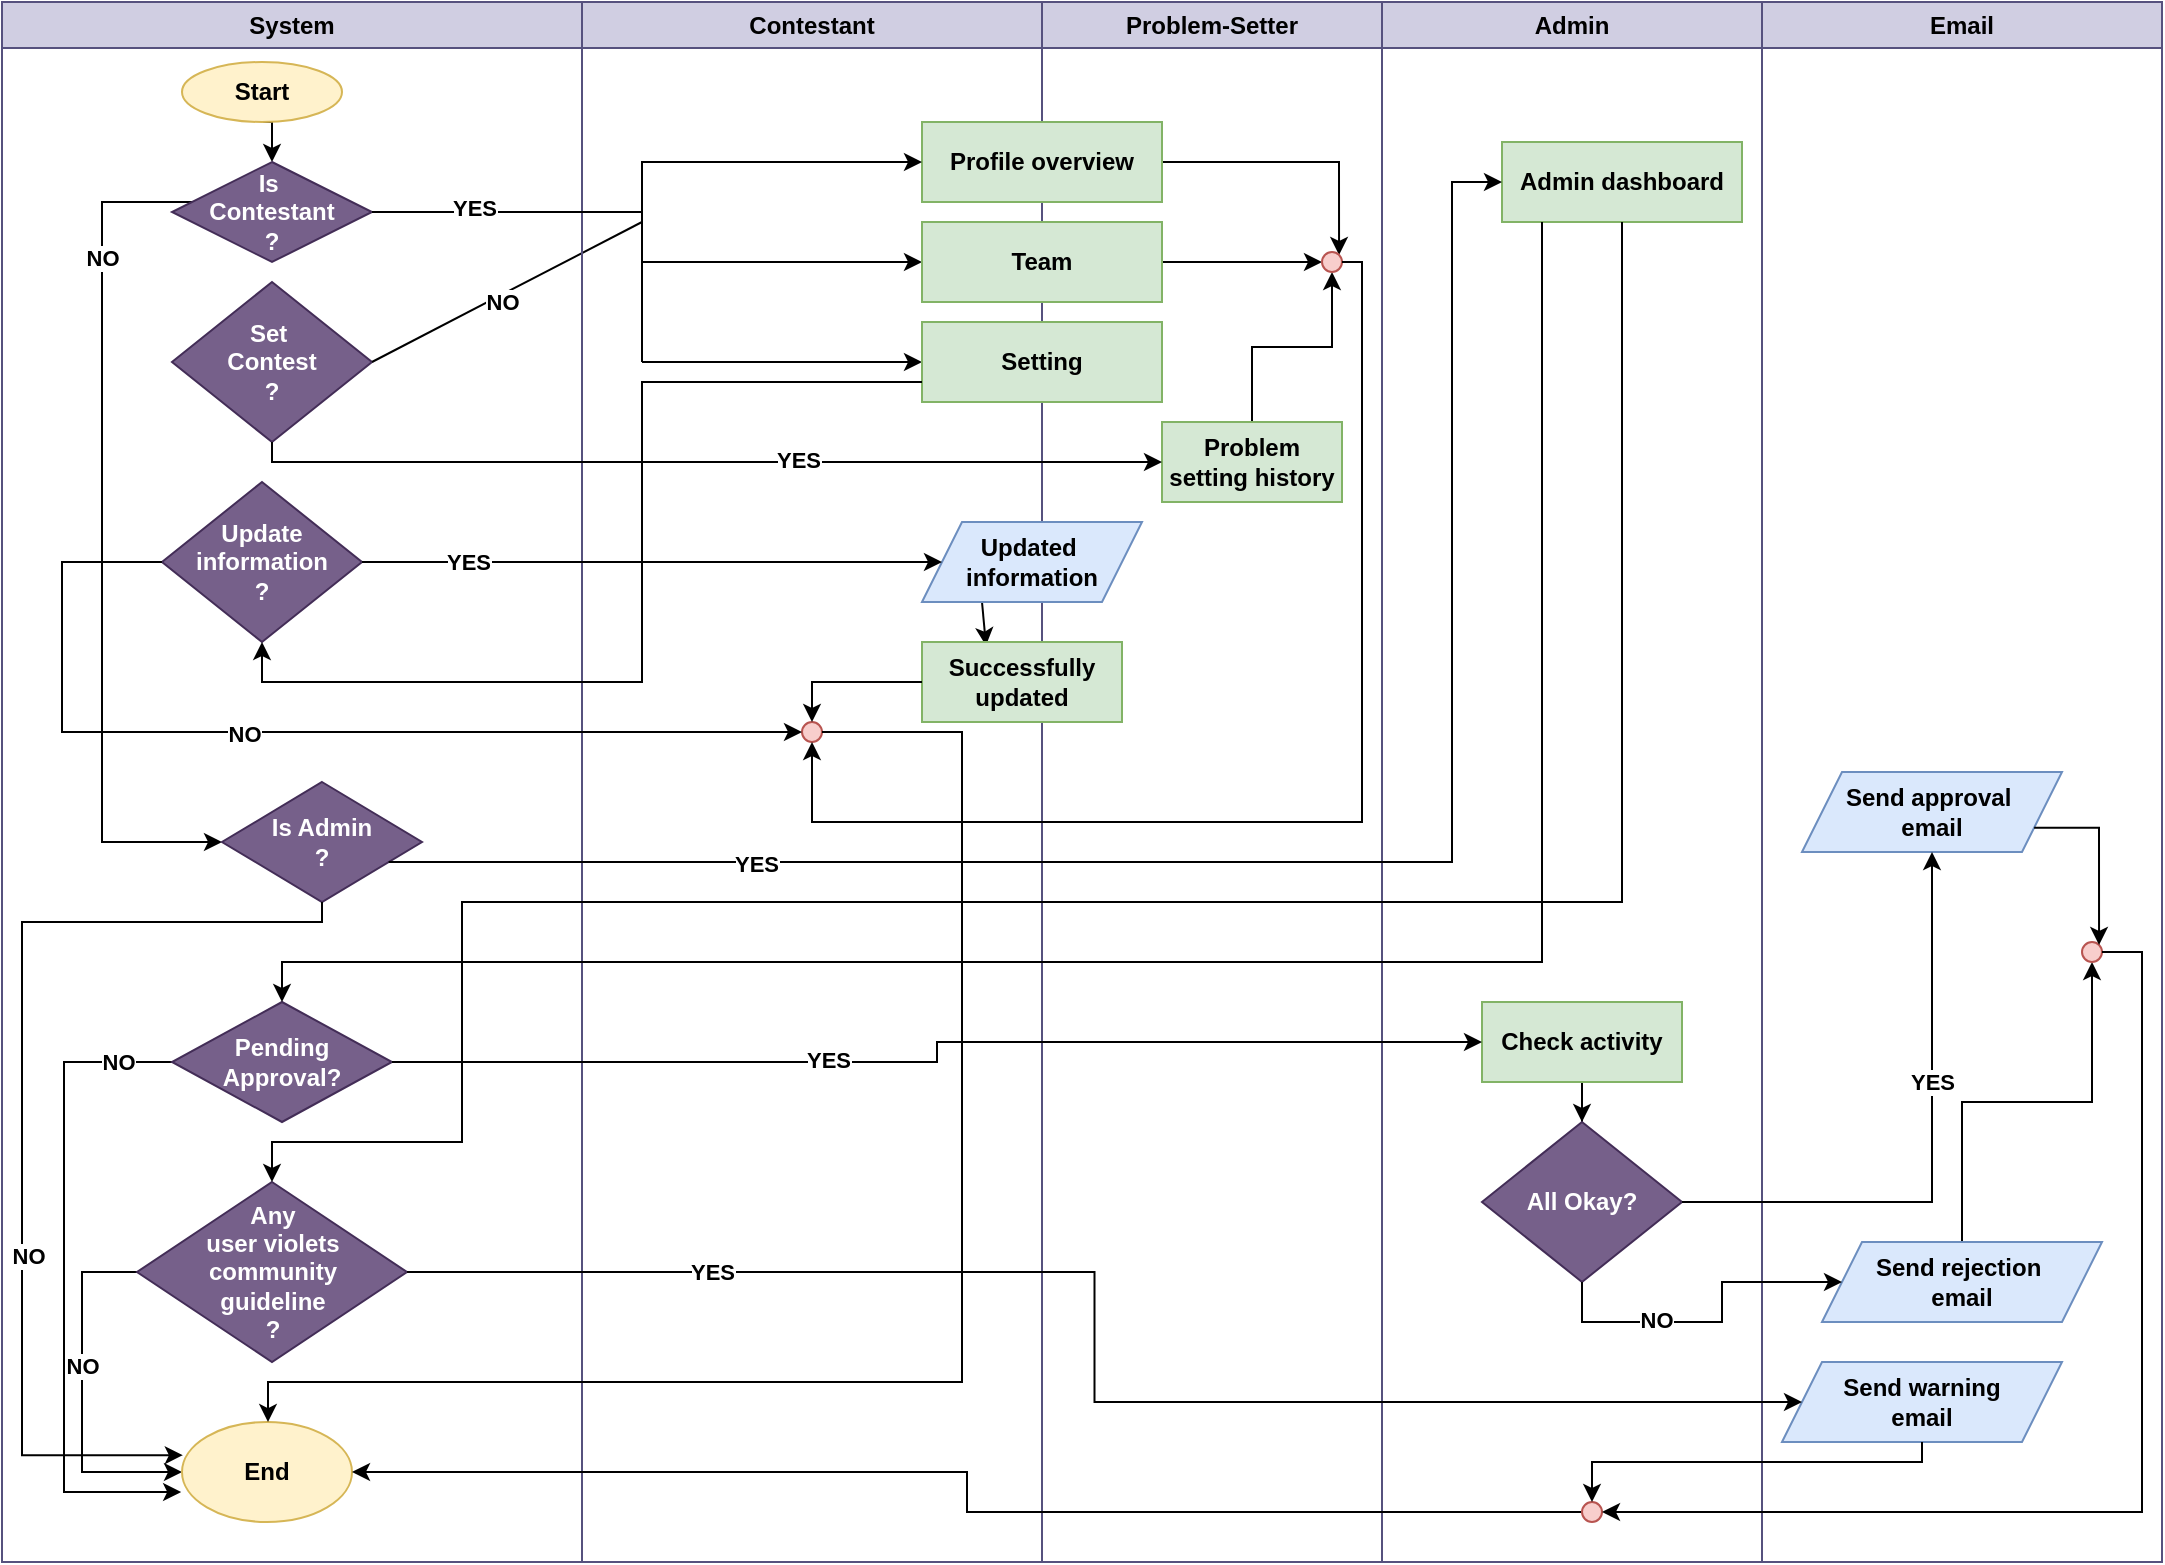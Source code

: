 <mxfile version="24.1.0" type="device">
  <diagram id="Mgen06pPq9RJdsrTZpsd" name="Page-1">
    <mxGraphModel dx="1050" dy="565" grid="0" gridSize="10" guides="1" tooltips="1" connect="1" arrows="1" fold="1" page="0" pageScale="1" pageWidth="1100" pageHeight="850" math="0" shadow="0">
      <root>
        <mxCell id="0" />
        <mxCell id="1" parent="0" />
        <mxCell id="T6DNwft9aMQeRnURHnW7-5" value="System" style="swimlane;whiteSpace=wrap;html=1;fillColor=#d0cee2;strokeColor=#56517e;" vertex="1" parent="1">
          <mxGeometry x="10" y="40" width="290" height="780" as="geometry" />
        </mxCell>
        <mxCell id="T6DNwft9aMQeRnURHnW7-91" style="edgeStyle=orthogonalEdgeStyle;rounded=0;orthogonalLoop=1;jettySize=auto;html=1;exitX=0.5;exitY=1;exitDx=0;exitDy=0;entryX=0.5;entryY=0;entryDx=0;entryDy=0;" edge="1" parent="T6DNwft9aMQeRnURHnW7-5" source="T6DNwft9aMQeRnURHnW7-11" target="T6DNwft9aMQeRnURHnW7-12">
          <mxGeometry relative="1" as="geometry" />
        </mxCell>
        <mxCell id="T6DNwft9aMQeRnURHnW7-11" value="&lt;b&gt;Start&lt;/b&gt;" style="ellipse;whiteSpace=wrap;html=1;fillColor=#fff2cc;strokeColor=#d6b656;" vertex="1" parent="T6DNwft9aMQeRnURHnW7-5">
          <mxGeometry x="90" y="30" width="80" height="30" as="geometry" />
        </mxCell>
        <mxCell id="T6DNwft9aMQeRnURHnW7-52" style="edgeStyle=orthogonalEdgeStyle;rounded=0;orthogonalLoop=1;jettySize=auto;html=1;" edge="1" parent="T6DNwft9aMQeRnURHnW7-5" source="T6DNwft9aMQeRnURHnW7-12" target="T6DNwft9aMQeRnURHnW7-51">
          <mxGeometry relative="1" as="geometry">
            <mxPoint x="20" y="440" as="targetPoint" />
            <Array as="points">
              <mxPoint x="50" y="100" />
              <mxPoint x="50" y="420" />
            </Array>
          </mxGeometry>
        </mxCell>
        <mxCell id="T6DNwft9aMQeRnURHnW7-53" value="&lt;b&gt;NO&lt;/b&gt;" style="edgeLabel;html=1;align=center;verticalAlign=middle;resizable=0;points=[];" vertex="1" connectable="0" parent="T6DNwft9aMQeRnURHnW7-52">
          <mxGeometry x="-0.656" relative="1" as="geometry">
            <mxPoint as="offset" />
          </mxGeometry>
        </mxCell>
        <mxCell id="T6DNwft9aMQeRnURHnW7-12" value="&lt;b&gt;Is&amp;nbsp;&lt;/b&gt;&lt;div&gt;&lt;b&gt;Contestant&lt;/b&gt;&lt;/div&gt;&lt;div&gt;&lt;b&gt;?&lt;/b&gt;&lt;/div&gt;" style="rhombus;whiteSpace=wrap;html=1;fillColor=#76608a;strokeColor=#432D57;fontColor=#ffffff;" vertex="1" parent="T6DNwft9aMQeRnURHnW7-5">
          <mxGeometry x="85" y="80" width="100" height="50" as="geometry" />
        </mxCell>
        <mxCell id="T6DNwft9aMQeRnURHnW7-23" value="&lt;div&gt;&lt;b style=&quot;background-color: initial;&quot;&gt;Set&amp;nbsp;&lt;/b&gt;&lt;/div&gt;&lt;div&gt;&lt;b style=&quot;background-color: initial;&quot;&gt;Contest&lt;/b&gt;&lt;br&gt;&lt;/div&gt;&lt;div&gt;&lt;b&gt;?&lt;/b&gt;&lt;/div&gt;" style="rhombus;whiteSpace=wrap;html=1;fillColor=#76608a;strokeColor=#432D57;fontColor=#ffffff;" vertex="1" parent="T6DNwft9aMQeRnURHnW7-5">
          <mxGeometry x="85" y="140" width="100" height="80" as="geometry" />
        </mxCell>
        <mxCell id="T6DNwft9aMQeRnURHnW7-27" value="" style="endArrow=none;html=1;rounded=0;exitX=1;exitY=0.5;exitDx=0;exitDy=0;" edge="1" parent="T6DNwft9aMQeRnURHnW7-5" source="T6DNwft9aMQeRnURHnW7-23">
          <mxGeometry width="50" height="50" relative="1" as="geometry">
            <mxPoint x="190" y="180" as="sourcePoint" />
            <mxPoint x="320" y="110" as="targetPoint" />
          </mxGeometry>
        </mxCell>
        <mxCell id="T6DNwft9aMQeRnURHnW7-28" value="&lt;b&gt;NO&lt;/b&gt;" style="edgeLabel;html=1;align=center;verticalAlign=middle;resizable=0;points=[];" vertex="1" connectable="0" parent="T6DNwft9aMQeRnURHnW7-27">
          <mxGeometry x="-0.064" y="-3" relative="1" as="geometry">
            <mxPoint as="offset" />
          </mxGeometry>
        </mxCell>
        <mxCell id="T6DNwft9aMQeRnURHnW7-29" value="&lt;div&gt;&lt;b&gt;Update information&lt;/b&gt;&lt;/div&gt;&lt;div&gt;&lt;b&gt;?&lt;/b&gt;&lt;/div&gt;" style="rhombus;whiteSpace=wrap;html=1;fillColor=#76608a;strokeColor=#432D57;fontColor=#ffffff;" vertex="1" parent="T6DNwft9aMQeRnURHnW7-5">
          <mxGeometry x="80" y="240" width="100" height="80" as="geometry" />
        </mxCell>
        <mxCell id="T6DNwft9aMQeRnURHnW7-51" value="&lt;div&gt;&lt;b style=&quot;background-color: initial;&quot;&gt;Is Admin&lt;/b&gt;&lt;br&gt;&lt;/div&gt;&lt;div&gt;&lt;b&gt;?&lt;/b&gt;&lt;/div&gt;" style="rhombus;whiteSpace=wrap;html=1;fillColor=#76608a;strokeColor=#432D57;fontColor=#ffffff;" vertex="1" parent="T6DNwft9aMQeRnURHnW7-5">
          <mxGeometry x="110" y="390" width="100" height="60" as="geometry" />
        </mxCell>
        <mxCell id="T6DNwft9aMQeRnURHnW7-104" style="edgeStyle=orthogonalEdgeStyle;rounded=0;orthogonalLoop=1;jettySize=auto;html=1;entryX=-0.005;entryY=0.7;entryDx=0;entryDy=0;entryPerimeter=0;" edge="1" parent="T6DNwft9aMQeRnURHnW7-5" source="T6DNwft9aMQeRnURHnW7-57" target="T6DNwft9aMQeRnURHnW7-77">
          <mxGeometry relative="1" as="geometry">
            <mxPoint x="30" y="760" as="targetPoint" />
            <Array as="points">
              <mxPoint x="31" y="530" />
              <mxPoint x="31" y="745" />
            </Array>
          </mxGeometry>
        </mxCell>
        <mxCell id="T6DNwft9aMQeRnURHnW7-105" value="&lt;b&gt;NO&lt;/b&gt;" style="edgeLabel;html=1;align=center;verticalAlign=middle;resizable=0;points=[];" vertex="1" connectable="0" parent="T6DNwft9aMQeRnURHnW7-104">
          <mxGeometry x="-0.835" y="5" relative="1" as="geometry">
            <mxPoint y="-5" as="offset" />
          </mxGeometry>
        </mxCell>
        <mxCell id="T6DNwft9aMQeRnURHnW7-57" value="&lt;div&gt;&lt;b&gt;Pending Approval?&lt;/b&gt;&lt;/div&gt;" style="rhombus;whiteSpace=wrap;html=1;fillColor=#76608a;strokeColor=#432D57;fontColor=#ffffff;" vertex="1" parent="T6DNwft9aMQeRnURHnW7-5">
          <mxGeometry x="85" y="500" width="110" height="60" as="geometry" />
        </mxCell>
        <mxCell id="T6DNwft9aMQeRnURHnW7-101" style="edgeStyle=orthogonalEdgeStyle;rounded=0;orthogonalLoop=1;jettySize=auto;html=1;entryX=0;entryY=0.5;entryDx=0;entryDy=0;" edge="1" parent="T6DNwft9aMQeRnURHnW7-5" source="T6DNwft9aMQeRnURHnW7-72" target="T6DNwft9aMQeRnURHnW7-77">
          <mxGeometry relative="1" as="geometry">
            <mxPoint x="40" y="760" as="targetPoint" />
            <Array as="points">
              <mxPoint x="40" y="635" />
              <mxPoint x="40" y="735" />
            </Array>
          </mxGeometry>
        </mxCell>
        <mxCell id="T6DNwft9aMQeRnURHnW7-102" value="&lt;b&gt;NO&lt;/b&gt;" style="edgeLabel;html=1;align=center;verticalAlign=middle;resizable=0;points=[];" vertex="1" connectable="0" parent="T6DNwft9aMQeRnURHnW7-101">
          <mxGeometry x="-0.165" relative="1" as="geometry">
            <mxPoint as="offset" />
          </mxGeometry>
        </mxCell>
        <mxCell id="T6DNwft9aMQeRnURHnW7-72" value="&lt;div&gt;&lt;b style=&quot;background-color: initial;&quot;&gt;Any&lt;/b&gt;&lt;/div&gt;&lt;div&gt;&lt;b style=&quot;background-color: initial;&quot;&gt;user violets&lt;/b&gt;&lt;br&gt;&lt;/div&gt;&lt;div&gt;&lt;b&gt;community&lt;/b&gt;&lt;/div&gt;&lt;div&gt;&lt;b&gt;guideline&lt;/b&gt;&lt;/div&gt;&lt;div&gt;&lt;b&gt;?&lt;/b&gt;&lt;/div&gt;" style="rhombus;whiteSpace=wrap;html=1;fillColor=#76608a;strokeColor=#432D57;fontColor=#ffffff;" vertex="1" parent="T6DNwft9aMQeRnURHnW7-5">
          <mxGeometry x="67.5" y="590" width="135" height="90" as="geometry" />
        </mxCell>
        <mxCell id="T6DNwft9aMQeRnURHnW7-77" value="&lt;b&gt;End&lt;/b&gt;" style="ellipse;whiteSpace=wrap;html=1;fillColor=#fff2cc;strokeColor=#d6b656;" vertex="1" parent="T6DNwft9aMQeRnURHnW7-5">
          <mxGeometry x="90" y="710" width="85" height="50" as="geometry" />
        </mxCell>
        <mxCell id="T6DNwft9aMQeRnURHnW7-92" style="edgeStyle=orthogonalEdgeStyle;rounded=0;orthogonalLoop=1;jettySize=auto;html=1;entryX=0.005;entryY=0.332;entryDx=0;entryDy=0;entryPerimeter=0;" edge="1" parent="T6DNwft9aMQeRnURHnW7-5" source="T6DNwft9aMQeRnURHnW7-51" target="T6DNwft9aMQeRnURHnW7-77">
          <mxGeometry relative="1" as="geometry">
            <Array as="points">
              <mxPoint x="10" y="460" />
              <mxPoint x="10" y="727" />
            </Array>
          </mxGeometry>
        </mxCell>
        <mxCell id="T6DNwft9aMQeRnURHnW7-93" value="&lt;b&gt;NO&lt;/b&gt;" style="edgeLabel;html=1;align=center;verticalAlign=middle;resizable=0;points=[];" vertex="1" connectable="0" parent="T6DNwft9aMQeRnURHnW7-92">
          <mxGeometry x="0.29" y="3" relative="1" as="geometry">
            <mxPoint as="offset" />
          </mxGeometry>
        </mxCell>
        <mxCell id="T6DNwft9aMQeRnURHnW7-6" value="Contestant" style="swimlane;whiteSpace=wrap;html=1;fillColor=#d0cee2;strokeColor=#56517e;" vertex="1" parent="1">
          <mxGeometry x="300" y="40" width="230" height="780" as="geometry" />
        </mxCell>
        <mxCell id="T6DNwft9aMQeRnURHnW7-19" value="" style="endArrow=none;html=1;rounded=0;" edge="1" parent="T6DNwft9aMQeRnURHnW7-6">
          <mxGeometry width="50" height="50" relative="1" as="geometry">
            <mxPoint x="30" y="180" as="sourcePoint" />
            <mxPoint x="30" y="100" as="targetPoint" />
          </mxGeometry>
        </mxCell>
        <mxCell id="T6DNwft9aMQeRnURHnW7-20" value="" style="endArrow=classic;html=1;rounded=0;entryX=0;entryY=0.75;entryDx=0;entryDy=0;" edge="1" parent="T6DNwft9aMQeRnURHnW7-6">
          <mxGeometry width="50" height="50" relative="1" as="geometry">
            <mxPoint x="30" y="130" as="sourcePoint" />
            <mxPoint x="170" y="130" as="targetPoint" />
          </mxGeometry>
        </mxCell>
        <mxCell id="T6DNwft9aMQeRnURHnW7-21" value="" style="endArrow=classic;html=1;rounded=0;entryX=0;entryY=0.5;entryDx=0;entryDy=0;" edge="1" parent="T6DNwft9aMQeRnURHnW7-6" target="T6DNwft9aMQeRnURHnW7-15">
          <mxGeometry width="50" height="50" relative="1" as="geometry">
            <mxPoint x="30" y="180" as="sourcePoint" />
            <mxPoint x="80" y="130" as="targetPoint" />
          </mxGeometry>
        </mxCell>
        <mxCell id="T6DNwft9aMQeRnURHnW7-34" value="" style="ellipse;whiteSpace=wrap;html=1;aspect=fixed;fillColor=#f8cecc;strokeColor=#b85450;" vertex="1" parent="T6DNwft9aMQeRnURHnW7-6">
          <mxGeometry x="110" y="360" width="10" height="10" as="geometry" />
        </mxCell>
        <mxCell id="T6DNwft9aMQeRnURHnW7-47" value="" style="endArrow=classic;html=1;rounded=0;entryX=0.32;entryY=0.045;entryDx=0;entryDy=0;entryPerimeter=0;" edge="1" parent="T6DNwft9aMQeRnURHnW7-6" target="T6DNwft9aMQeRnURHnW7-46">
          <mxGeometry width="50" height="50" relative="1" as="geometry">
            <mxPoint x="200" y="300" as="sourcePoint" />
            <mxPoint x="250" y="250" as="targetPoint" />
          </mxGeometry>
        </mxCell>
        <mxCell id="T6DNwft9aMQeRnURHnW7-7" value="Problem-Setter" style="swimlane;whiteSpace=wrap;html=1;fillColor=#d0cee2;strokeColor=#56517e;" vertex="1" parent="1">
          <mxGeometry x="530" y="40" width="170" height="780" as="geometry" />
        </mxCell>
        <mxCell id="T6DNwft9aMQeRnURHnW7-45" style="edgeStyle=orthogonalEdgeStyle;rounded=0;orthogonalLoop=1;jettySize=auto;html=1;entryX=0;entryY=0.5;entryDx=0;entryDy=0;" edge="1" parent="T6DNwft9aMQeRnURHnW7-7" source="T6DNwft9aMQeRnURHnW7-14" target="T6DNwft9aMQeRnURHnW7-39">
          <mxGeometry relative="1" as="geometry" />
        </mxCell>
        <mxCell id="T6DNwft9aMQeRnURHnW7-14" value="&lt;b&gt;Team&lt;/b&gt;" style="rounded=0;whiteSpace=wrap;html=1;fillColor=#d5e8d4;strokeColor=#82b366;" vertex="1" parent="T6DNwft9aMQeRnURHnW7-7">
          <mxGeometry x="-60" y="110" width="120" height="40" as="geometry" />
        </mxCell>
        <mxCell id="T6DNwft9aMQeRnURHnW7-44" style="edgeStyle=orthogonalEdgeStyle;rounded=0;orthogonalLoop=1;jettySize=auto;html=1;entryX=1;entryY=0;entryDx=0;entryDy=0;" edge="1" parent="T6DNwft9aMQeRnURHnW7-7" source="T6DNwft9aMQeRnURHnW7-13" target="T6DNwft9aMQeRnURHnW7-39">
          <mxGeometry relative="1" as="geometry" />
        </mxCell>
        <mxCell id="T6DNwft9aMQeRnURHnW7-13" value="&lt;b&gt;Profile overview&lt;/b&gt;" style="rounded=0;whiteSpace=wrap;html=1;fillColor=#d5e8d4;strokeColor=#82b366;" vertex="1" parent="T6DNwft9aMQeRnURHnW7-7">
          <mxGeometry x="-60" y="60" width="120" height="40" as="geometry" />
        </mxCell>
        <mxCell id="T6DNwft9aMQeRnURHnW7-15" value="&lt;b&gt;Setting&lt;/b&gt;" style="rounded=0;whiteSpace=wrap;html=1;fillColor=#d5e8d4;strokeColor=#82b366;" vertex="1" parent="T6DNwft9aMQeRnURHnW7-7">
          <mxGeometry x="-60" y="160" width="120" height="40" as="geometry" />
        </mxCell>
        <mxCell id="T6DNwft9aMQeRnURHnW7-94" style="edgeStyle=orthogonalEdgeStyle;rounded=0;orthogonalLoop=1;jettySize=auto;html=1;entryX=0.5;entryY=1;entryDx=0;entryDy=0;" edge="1" parent="T6DNwft9aMQeRnURHnW7-7" source="T6DNwft9aMQeRnURHnW7-24" target="T6DNwft9aMQeRnURHnW7-39">
          <mxGeometry relative="1" as="geometry" />
        </mxCell>
        <mxCell id="T6DNwft9aMQeRnURHnW7-24" value="&lt;b&gt;Problem setting history&lt;/b&gt;" style="rounded=0;whiteSpace=wrap;html=1;fillColor=#d5e8d4;strokeColor=#82b366;" vertex="1" parent="T6DNwft9aMQeRnURHnW7-7">
          <mxGeometry x="60" y="210" width="90" height="40" as="geometry" />
        </mxCell>
        <mxCell id="T6DNwft9aMQeRnURHnW7-30" value="&lt;b&gt;Updated&amp;nbsp;&lt;/b&gt;&lt;div&gt;&lt;b&gt;information&lt;/b&gt;&lt;/div&gt;" style="shape=parallelogram;perimeter=parallelogramPerimeter;whiteSpace=wrap;html=1;fixedSize=1;fillColor=#dae8fc;strokeColor=#6c8ebf;" vertex="1" parent="T6DNwft9aMQeRnURHnW7-7">
          <mxGeometry x="-60" y="260" width="110" height="40" as="geometry" />
        </mxCell>
        <mxCell id="T6DNwft9aMQeRnURHnW7-39" value="" style="ellipse;whiteSpace=wrap;html=1;aspect=fixed;fillColor=#f8cecc;strokeColor=#b85450;" vertex="1" parent="T6DNwft9aMQeRnURHnW7-7">
          <mxGeometry x="140" y="125" width="10" height="10" as="geometry" />
        </mxCell>
        <mxCell id="T6DNwft9aMQeRnURHnW7-46" value="&lt;b&gt;Successfully&lt;/b&gt;&lt;div&gt;&lt;b&gt;updated&lt;/b&gt;&lt;/div&gt;" style="rounded=0;whiteSpace=wrap;html=1;fillColor=#d5e8d4;strokeColor=#82b366;" vertex="1" parent="T6DNwft9aMQeRnURHnW7-7">
          <mxGeometry x="-60" y="320" width="100" height="40" as="geometry" />
        </mxCell>
        <mxCell id="T6DNwft9aMQeRnURHnW7-9" value="Admin" style="swimlane;whiteSpace=wrap;html=1;fillColor=#d0cee2;strokeColor=#56517e;" vertex="1" parent="1">
          <mxGeometry x="700" y="40" width="190" height="780" as="geometry" />
        </mxCell>
        <mxCell id="T6DNwft9aMQeRnURHnW7-54" value="&lt;b&gt;Admin dashboard&lt;/b&gt;" style="rounded=0;whiteSpace=wrap;html=1;fillColor=#d5e8d4;strokeColor=#82b366;" vertex="1" parent="T6DNwft9aMQeRnURHnW7-9">
          <mxGeometry x="60" y="70" width="120" height="40" as="geometry" />
        </mxCell>
        <mxCell id="T6DNwft9aMQeRnURHnW7-60" style="edgeStyle=orthogonalEdgeStyle;rounded=0;orthogonalLoop=1;jettySize=auto;html=1;entryX=0.5;entryY=0;entryDx=0;entryDy=0;" edge="1" parent="T6DNwft9aMQeRnURHnW7-9" source="T6DNwft9aMQeRnURHnW7-58" target="T6DNwft9aMQeRnURHnW7-59">
          <mxGeometry relative="1" as="geometry" />
        </mxCell>
        <mxCell id="T6DNwft9aMQeRnURHnW7-58" value="&lt;b&gt;Check activity&lt;/b&gt;" style="rounded=0;whiteSpace=wrap;html=1;fillColor=#d5e8d4;strokeColor=#82b366;" vertex="1" parent="T6DNwft9aMQeRnURHnW7-9">
          <mxGeometry x="50" y="500" width="100" height="40" as="geometry" />
        </mxCell>
        <mxCell id="T6DNwft9aMQeRnURHnW7-59" value="&lt;b&gt;All Okay?&lt;/b&gt;" style="rhombus;whiteSpace=wrap;html=1;fillColor=#76608a;strokeColor=#432D57;fontColor=#ffffff;" vertex="1" parent="T6DNwft9aMQeRnURHnW7-9">
          <mxGeometry x="50" y="560" width="100" height="80" as="geometry" />
        </mxCell>
        <mxCell id="T6DNwft9aMQeRnURHnW7-10" value="Email" style="swimlane;whiteSpace=wrap;html=1;fillColor=#d0cee2;strokeColor=#56517e;" vertex="1" parent="1">
          <mxGeometry x="890" y="40" width="200" height="780" as="geometry" />
        </mxCell>
        <mxCell id="T6DNwft9aMQeRnURHnW7-63" value="&lt;b&gt;Send approval&amp;nbsp;&lt;/b&gt;&lt;div&gt;&lt;b&gt;email&lt;/b&gt;&lt;/div&gt;" style="shape=parallelogram;perimeter=parallelogramPerimeter;whiteSpace=wrap;html=1;fixedSize=1;fillColor=#dae8fc;strokeColor=#6c8ebf;" vertex="1" parent="T6DNwft9aMQeRnURHnW7-10">
          <mxGeometry x="20" y="385" width="130" height="40" as="geometry" />
        </mxCell>
        <mxCell id="T6DNwft9aMQeRnURHnW7-82" style="edgeStyle=orthogonalEdgeStyle;rounded=0;orthogonalLoop=1;jettySize=auto;html=1;entryX=0.5;entryY=1;entryDx=0;entryDy=0;" edge="1" parent="T6DNwft9aMQeRnURHnW7-10" source="T6DNwft9aMQeRnURHnW7-66" target="T6DNwft9aMQeRnURHnW7-78">
          <mxGeometry relative="1" as="geometry" />
        </mxCell>
        <mxCell id="T6DNwft9aMQeRnURHnW7-66" value="&lt;b&gt;Send rejection&amp;nbsp;&lt;/b&gt;&lt;div&gt;&lt;b&gt;email&lt;/b&gt;&lt;/div&gt;" style="shape=parallelogram;perimeter=parallelogramPerimeter;whiteSpace=wrap;html=1;fixedSize=1;fillColor=#dae8fc;strokeColor=#6c8ebf;" vertex="1" parent="T6DNwft9aMQeRnURHnW7-10">
          <mxGeometry x="30" y="620" width="140" height="40" as="geometry" />
        </mxCell>
        <mxCell id="T6DNwft9aMQeRnURHnW7-73" value="&lt;b&gt;Send warning&lt;/b&gt;&lt;div&gt;&lt;b&gt;email&lt;/b&gt;&lt;/div&gt;" style="shape=parallelogram;perimeter=parallelogramPerimeter;whiteSpace=wrap;html=1;fixedSize=1;fillColor=#dae8fc;strokeColor=#6c8ebf;" vertex="1" parent="T6DNwft9aMQeRnURHnW7-10">
          <mxGeometry x="10" y="680" width="140" height="40" as="geometry" />
        </mxCell>
        <mxCell id="T6DNwft9aMQeRnURHnW7-78" value="" style="ellipse;whiteSpace=wrap;html=1;aspect=fixed;fillColor=#f8cecc;strokeColor=#b85450;" vertex="1" parent="T6DNwft9aMQeRnURHnW7-10">
          <mxGeometry x="160" y="470" width="10" height="10" as="geometry" />
        </mxCell>
        <mxCell id="T6DNwft9aMQeRnURHnW7-80" style="edgeStyle=orthogonalEdgeStyle;rounded=0;orthogonalLoop=1;jettySize=auto;html=1;exitX=1;exitY=0.75;exitDx=0;exitDy=0;entryX=1;entryY=0;entryDx=0;entryDy=0;" edge="1" parent="T6DNwft9aMQeRnURHnW7-10" source="T6DNwft9aMQeRnURHnW7-63" target="T6DNwft9aMQeRnURHnW7-78">
          <mxGeometry relative="1" as="geometry">
            <Array as="points">
              <mxPoint x="169" y="413" />
            </Array>
          </mxGeometry>
        </mxCell>
        <mxCell id="T6DNwft9aMQeRnURHnW7-18" style="edgeStyle=orthogonalEdgeStyle;rounded=0;orthogonalLoop=1;jettySize=auto;html=1;exitX=1;exitY=0.5;exitDx=0;exitDy=0;entryX=0;entryY=0.5;entryDx=0;entryDy=0;" edge="1" parent="1" source="T6DNwft9aMQeRnURHnW7-12" target="T6DNwft9aMQeRnURHnW7-13">
          <mxGeometry relative="1" as="geometry">
            <Array as="points">
              <mxPoint x="330" y="145" />
              <mxPoint x="330" y="120" />
            </Array>
          </mxGeometry>
        </mxCell>
        <mxCell id="T6DNwft9aMQeRnURHnW7-22" value="&lt;b&gt;YES&lt;/b&gt;" style="edgeLabel;html=1;align=center;verticalAlign=middle;resizable=0;points=[];" vertex="1" connectable="0" parent="T6DNwft9aMQeRnURHnW7-18">
          <mxGeometry x="-0.664" y="2" relative="1" as="geometry">
            <mxPoint as="offset" />
          </mxGeometry>
        </mxCell>
        <mxCell id="T6DNwft9aMQeRnURHnW7-25" style="edgeStyle=orthogonalEdgeStyle;rounded=0;orthogonalLoop=1;jettySize=auto;html=1;entryX=0;entryY=0.5;entryDx=0;entryDy=0;" edge="1" parent="1" source="T6DNwft9aMQeRnURHnW7-23" target="T6DNwft9aMQeRnURHnW7-24">
          <mxGeometry relative="1" as="geometry">
            <Array as="points">
              <mxPoint x="145" y="270" />
            </Array>
          </mxGeometry>
        </mxCell>
        <mxCell id="T6DNwft9aMQeRnURHnW7-26" value="&lt;b&gt;YES&lt;/b&gt;" style="edgeLabel;html=1;align=center;verticalAlign=middle;resizable=0;points=[];" vertex="1" connectable="0" parent="T6DNwft9aMQeRnURHnW7-25">
          <mxGeometry x="0.198" y="1" relative="1" as="geometry">
            <mxPoint as="offset" />
          </mxGeometry>
        </mxCell>
        <mxCell id="T6DNwft9aMQeRnURHnW7-31" style="edgeStyle=orthogonalEdgeStyle;rounded=0;orthogonalLoop=1;jettySize=auto;html=1;exitX=1;exitY=0.5;exitDx=0;exitDy=0;entryX=0;entryY=0.5;entryDx=0;entryDy=0;" edge="1" parent="1" source="T6DNwft9aMQeRnURHnW7-29" target="T6DNwft9aMQeRnURHnW7-30">
          <mxGeometry relative="1" as="geometry" />
        </mxCell>
        <mxCell id="T6DNwft9aMQeRnURHnW7-33" value="&lt;b&gt;YES&lt;/b&gt;" style="edgeLabel;html=1;align=center;verticalAlign=middle;resizable=0;points=[];" vertex="1" connectable="0" parent="T6DNwft9aMQeRnURHnW7-31">
          <mxGeometry x="-0.637" y="-3" relative="1" as="geometry">
            <mxPoint y="-3" as="offset" />
          </mxGeometry>
        </mxCell>
        <mxCell id="T6DNwft9aMQeRnURHnW7-32" style="edgeStyle=orthogonalEdgeStyle;rounded=0;orthogonalLoop=1;jettySize=auto;html=1;exitX=0;exitY=0.75;exitDx=0;exitDy=0;entryX=0.5;entryY=1;entryDx=0;entryDy=0;" edge="1" parent="1" source="T6DNwft9aMQeRnURHnW7-15" target="T6DNwft9aMQeRnURHnW7-29">
          <mxGeometry relative="1" as="geometry" />
        </mxCell>
        <mxCell id="T6DNwft9aMQeRnURHnW7-35" style="edgeStyle=orthogonalEdgeStyle;rounded=0;orthogonalLoop=1;jettySize=auto;html=1;entryX=0;entryY=0.5;entryDx=0;entryDy=0;" edge="1" parent="1" source="T6DNwft9aMQeRnURHnW7-29" target="T6DNwft9aMQeRnURHnW7-34">
          <mxGeometry relative="1" as="geometry">
            <mxPoint x="40" y="400" as="targetPoint" />
            <Array as="points">
              <mxPoint x="40" y="320" />
              <mxPoint x="40" y="405" />
            </Array>
          </mxGeometry>
        </mxCell>
        <mxCell id="T6DNwft9aMQeRnURHnW7-36" value="&lt;b&gt;NO&lt;/b&gt;" style="edgeLabel;html=1;align=center;verticalAlign=middle;resizable=0;points=[];" vertex="1" connectable="0" parent="T6DNwft9aMQeRnURHnW7-35">
          <mxGeometry x="-0.106" y="-1" relative="1" as="geometry">
            <mxPoint as="offset" />
          </mxGeometry>
        </mxCell>
        <mxCell id="T6DNwft9aMQeRnURHnW7-48" style="edgeStyle=orthogonalEdgeStyle;rounded=0;orthogonalLoop=1;jettySize=auto;html=1;entryX=0.5;entryY=0;entryDx=0;entryDy=0;" edge="1" parent="1" source="T6DNwft9aMQeRnURHnW7-46" target="T6DNwft9aMQeRnURHnW7-34">
          <mxGeometry relative="1" as="geometry" />
        </mxCell>
        <mxCell id="T6DNwft9aMQeRnURHnW7-49" style="edgeStyle=orthogonalEdgeStyle;rounded=0;orthogonalLoop=1;jettySize=auto;html=1;entryX=0.5;entryY=1;entryDx=0;entryDy=0;" edge="1" parent="1" source="T6DNwft9aMQeRnURHnW7-39" target="T6DNwft9aMQeRnURHnW7-34">
          <mxGeometry relative="1" as="geometry">
            <Array as="points">
              <mxPoint x="690" y="170" />
              <mxPoint x="690" y="450" />
              <mxPoint x="415" y="450" />
            </Array>
          </mxGeometry>
        </mxCell>
        <mxCell id="T6DNwft9aMQeRnURHnW7-55" style="edgeStyle=orthogonalEdgeStyle;rounded=0;orthogonalLoop=1;jettySize=auto;html=1;entryX=0;entryY=0.5;entryDx=0;entryDy=0;" edge="1" parent="1" source="T6DNwft9aMQeRnURHnW7-51" target="T6DNwft9aMQeRnURHnW7-54">
          <mxGeometry relative="1" as="geometry">
            <Array as="points">
              <mxPoint x="735" y="470" />
            </Array>
          </mxGeometry>
        </mxCell>
        <mxCell id="T6DNwft9aMQeRnURHnW7-56" value="&lt;b&gt;YES&lt;/b&gt;" style="edgeLabel;html=1;align=center;verticalAlign=middle;resizable=0;points=[];" vertex="1" connectable="0" parent="T6DNwft9aMQeRnURHnW7-55">
          <mxGeometry x="-0.592" y="-1" relative="1" as="geometry">
            <mxPoint as="offset" />
          </mxGeometry>
        </mxCell>
        <mxCell id="T6DNwft9aMQeRnURHnW7-61" style="edgeStyle=orthogonalEdgeStyle;rounded=0;orthogonalLoop=1;jettySize=auto;html=1;entryX=0;entryY=0.5;entryDx=0;entryDy=0;" edge="1" parent="1" source="T6DNwft9aMQeRnURHnW7-57" target="T6DNwft9aMQeRnURHnW7-58">
          <mxGeometry relative="1" as="geometry" />
        </mxCell>
        <mxCell id="T6DNwft9aMQeRnURHnW7-62" value="&lt;b&gt;YES&lt;/b&gt;" style="edgeLabel;html=1;align=center;verticalAlign=middle;resizable=0;points=[];" vertex="1" connectable="0" parent="T6DNwft9aMQeRnURHnW7-61">
          <mxGeometry x="-0.214" y="1" relative="1" as="geometry">
            <mxPoint as="offset" />
          </mxGeometry>
        </mxCell>
        <mxCell id="T6DNwft9aMQeRnURHnW7-64" style="edgeStyle=orthogonalEdgeStyle;rounded=0;orthogonalLoop=1;jettySize=auto;html=1;" edge="1" parent="1" source="T6DNwft9aMQeRnURHnW7-59" target="T6DNwft9aMQeRnURHnW7-63">
          <mxGeometry relative="1" as="geometry" />
        </mxCell>
        <mxCell id="T6DNwft9aMQeRnURHnW7-65" value="&lt;b&gt;YES&lt;/b&gt;" style="edgeLabel;html=1;align=center;verticalAlign=middle;resizable=0;points=[];" vertex="1" connectable="0" parent="T6DNwft9aMQeRnURHnW7-64">
          <mxGeometry x="-0.088" relative="1" as="geometry">
            <mxPoint y="-48" as="offset" />
          </mxGeometry>
        </mxCell>
        <mxCell id="T6DNwft9aMQeRnURHnW7-67" style="edgeStyle=orthogonalEdgeStyle;rounded=0;orthogonalLoop=1;jettySize=auto;html=1;entryX=0;entryY=0.5;entryDx=0;entryDy=0;" edge="1" parent="1" source="T6DNwft9aMQeRnURHnW7-59" target="T6DNwft9aMQeRnURHnW7-66">
          <mxGeometry relative="1" as="geometry">
            <Array as="points">
              <mxPoint x="800" y="700" />
              <mxPoint x="870" y="700" />
              <mxPoint x="870" y="680" />
            </Array>
          </mxGeometry>
        </mxCell>
        <mxCell id="T6DNwft9aMQeRnURHnW7-68" value="&lt;b&gt;NO&lt;/b&gt;" style="edgeLabel;html=1;align=center;verticalAlign=middle;resizable=0;points=[];" vertex="1" connectable="0" parent="T6DNwft9aMQeRnURHnW7-67">
          <mxGeometry x="-0.337" y="1" relative="1" as="geometry">
            <mxPoint as="offset" />
          </mxGeometry>
        </mxCell>
        <mxCell id="T6DNwft9aMQeRnURHnW7-74" style="edgeStyle=orthogonalEdgeStyle;rounded=0;orthogonalLoop=1;jettySize=auto;html=1;entryX=0;entryY=0.5;entryDx=0;entryDy=0;" edge="1" parent="1" source="T6DNwft9aMQeRnURHnW7-72" target="T6DNwft9aMQeRnURHnW7-73">
          <mxGeometry relative="1" as="geometry" />
        </mxCell>
        <mxCell id="T6DNwft9aMQeRnURHnW7-75" value="&lt;b&gt;YES&lt;/b&gt;" style="edgeLabel;html=1;align=center;verticalAlign=middle;resizable=0;points=[];" vertex="1" connectable="0" parent="T6DNwft9aMQeRnURHnW7-74">
          <mxGeometry x="-0.601" y="-2" relative="1" as="geometry">
            <mxPoint y="-2" as="offset" />
          </mxGeometry>
        </mxCell>
        <mxCell id="T6DNwft9aMQeRnURHnW7-86" style="edgeStyle=orthogonalEdgeStyle;rounded=0;orthogonalLoop=1;jettySize=auto;html=1;entryX=1;entryY=0.5;entryDx=0;entryDy=0;" edge="1" parent="1" source="T6DNwft9aMQeRnURHnW7-83" target="T6DNwft9aMQeRnURHnW7-77">
          <mxGeometry relative="1" as="geometry" />
        </mxCell>
        <mxCell id="T6DNwft9aMQeRnURHnW7-83" value="" style="ellipse;whiteSpace=wrap;html=1;aspect=fixed;fillColor=#f8cecc;strokeColor=#b85450;" vertex="1" parent="1">
          <mxGeometry x="800" y="790" width="10" height="10" as="geometry" />
        </mxCell>
        <mxCell id="T6DNwft9aMQeRnURHnW7-84" style="edgeStyle=orthogonalEdgeStyle;rounded=0;orthogonalLoop=1;jettySize=auto;html=1;entryX=1;entryY=0.5;entryDx=0;entryDy=0;" edge="1" parent="1" source="T6DNwft9aMQeRnURHnW7-78" target="T6DNwft9aMQeRnURHnW7-83">
          <mxGeometry relative="1" as="geometry">
            <mxPoint x="1070" y="800" as="targetPoint" />
            <Array as="points">
              <mxPoint x="1080" y="515" />
              <mxPoint x="1080" y="795" />
            </Array>
          </mxGeometry>
        </mxCell>
        <mxCell id="T6DNwft9aMQeRnURHnW7-85" style="edgeStyle=orthogonalEdgeStyle;rounded=0;orthogonalLoop=1;jettySize=auto;html=1;entryX=0.5;entryY=0;entryDx=0;entryDy=0;" edge="1" parent="1" source="T6DNwft9aMQeRnURHnW7-73" target="T6DNwft9aMQeRnURHnW7-83">
          <mxGeometry relative="1" as="geometry">
            <Array as="points">
              <mxPoint x="970" y="770" />
              <mxPoint x="805" y="770" />
            </Array>
          </mxGeometry>
        </mxCell>
        <mxCell id="T6DNwft9aMQeRnURHnW7-90" style="edgeStyle=orthogonalEdgeStyle;rounded=0;orthogonalLoop=1;jettySize=auto;html=1;" edge="1" parent="1" source="T6DNwft9aMQeRnURHnW7-34" target="T6DNwft9aMQeRnURHnW7-77">
          <mxGeometry relative="1" as="geometry">
            <Array as="points">
              <mxPoint x="490" y="405" />
              <mxPoint x="490" y="730" />
              <mxPoint x="143" y="730" />
            </Array>
          </mxGeometry>
        </mxCell>
        <mxCell id="T6DNwft9aMQeRnURHnW7-95" style="edgeStyle=orthogonalEdgeStyle;rounded=0;orthogonalLoop=1;jettySize=auto;html=1;" edge="1" parent="1" source="T6DNwft9aMQeRnURHnW7-54" target="T6DNwft9aMQeRnURHnW7-57">
          <mxGeometry relative="1" as="geometry">
            <Array as="points">
              <mxPoint x="780" y="520" />
              <mxPoint x="150" y="520" />
            </Array>
          </mxGeometry>
        </mxCell>
        <mxCell id="T6DNwft9aMQeRnURHnW7-96" style="edgeStyle=orthogonalEdgeStyle;rounded=0;orthogonalLoop=1;jettySize=auto;html=1;" edge="1" parent="1" source="T6DNwft9aMQeRnURHnW7-54" target="T6DNwft9aMQeRnURHnW7-72">
          <mxGeometry relative="1" as="geometry">
            <Array as="points">
              <mxPoint x="820" y="490" />
              <mxPoint x="240" y="490" />
              <mxPoint x="240" y="610" />
              <mxPoint x="145" y="610" />
            </Array>
          </mxGeometry>
        </mxCell>
      </root>
    </mxGraphModel>
  </diagram>
</mxfile>
